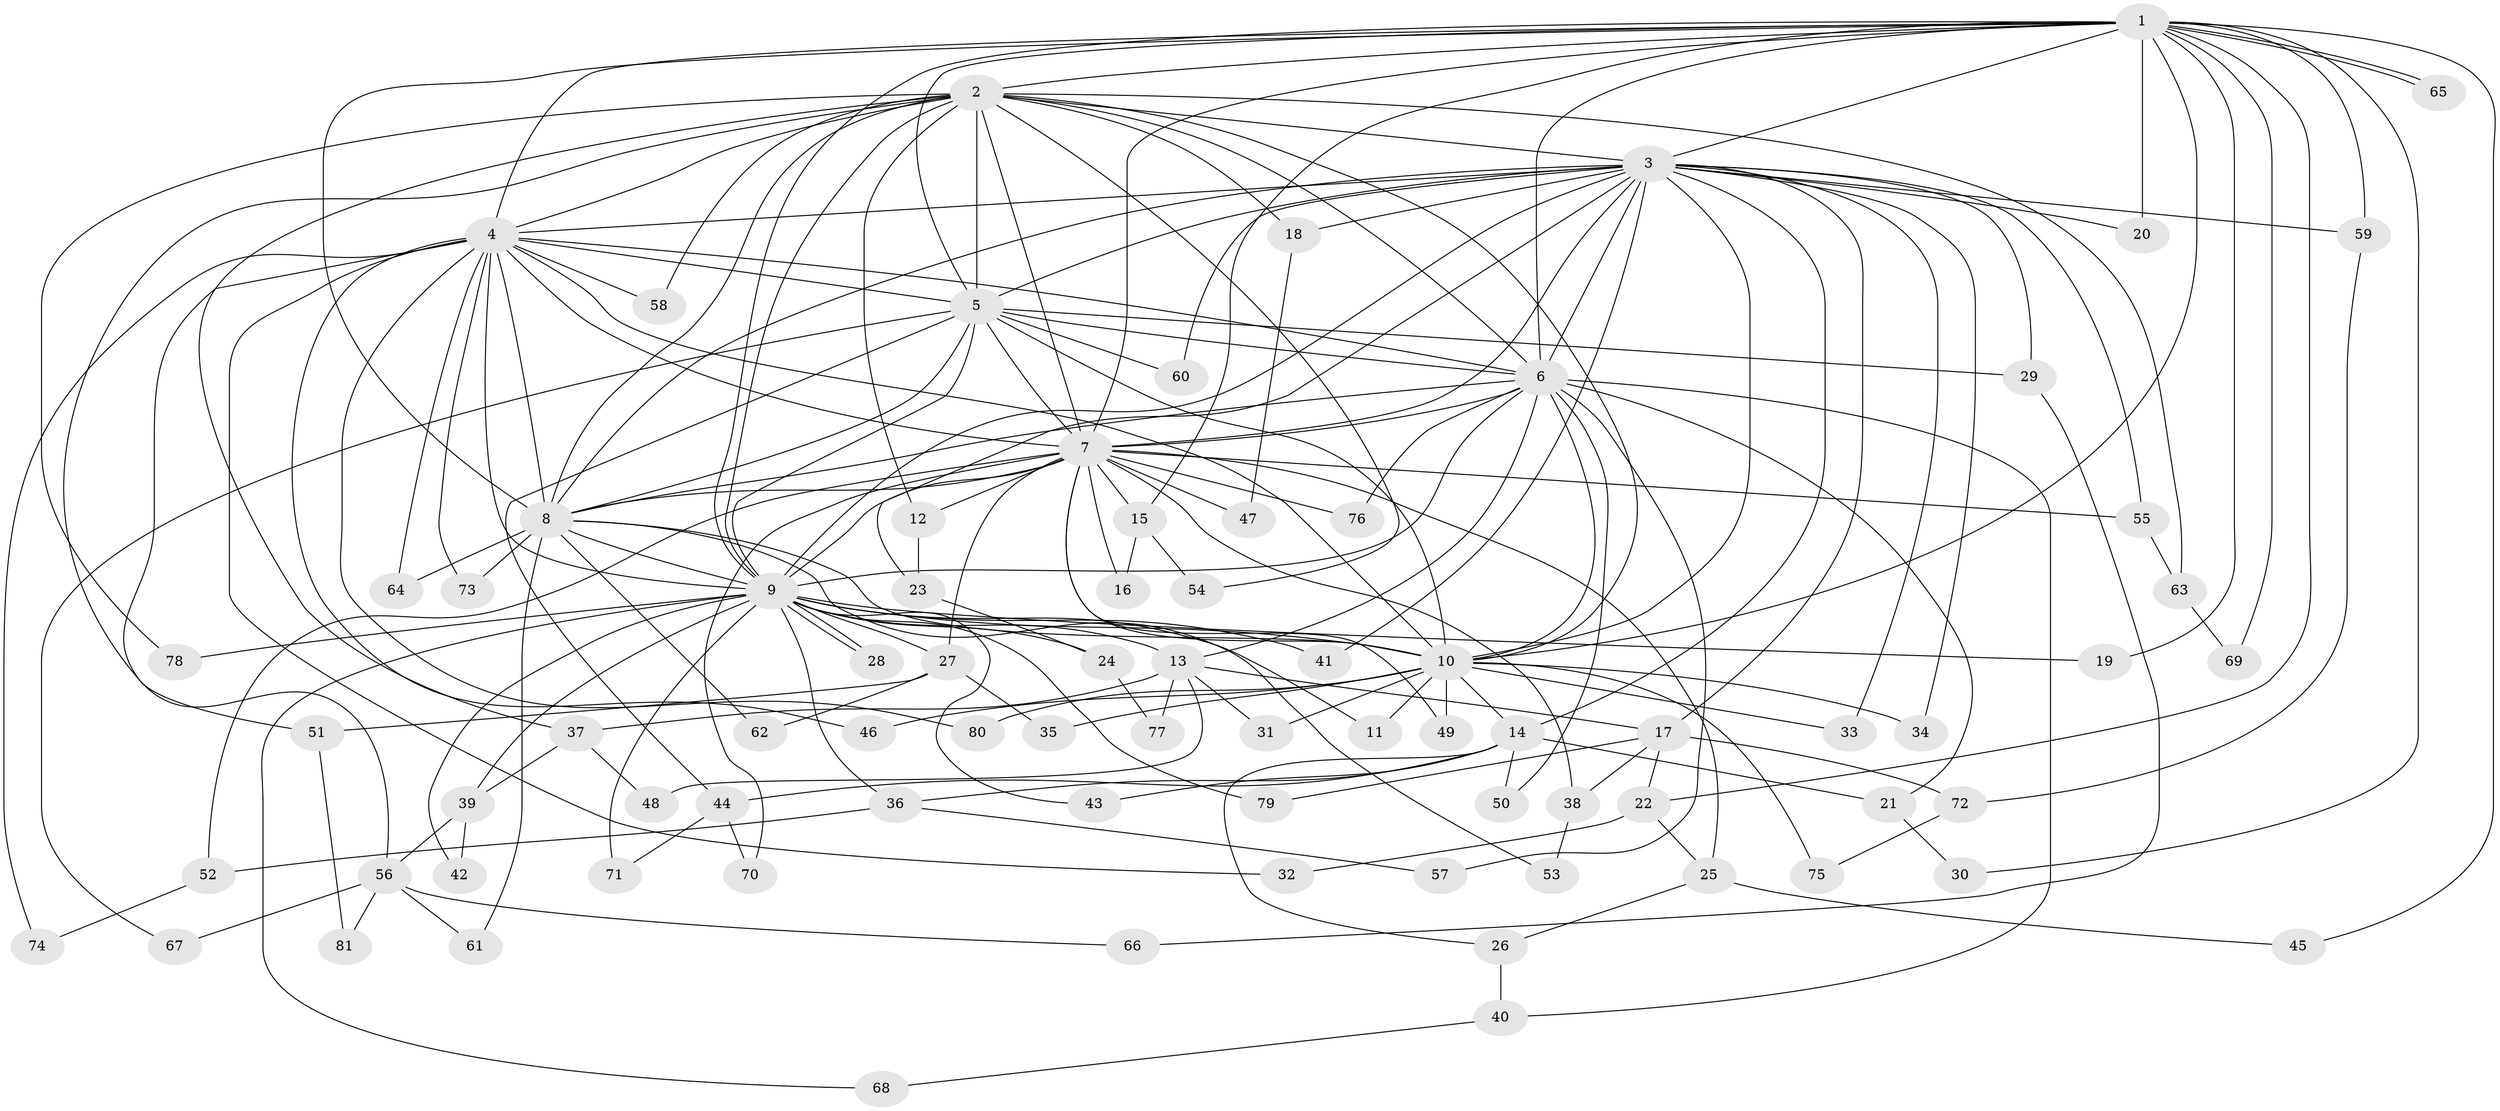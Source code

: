 // coarse degree distribution, {14: 0.020833333333333332, 23: 0.020833333333333332, 6: 0.041666666666666664, 2: 0.4791666666666667, 1: 0.22916666666666666, 3: 0.125, 4: 0.020833333333333332, 18: 0.020833333333333332, 7: 0.020833333333333332, 13: 0.020833333333333332}
// Generated by graph-tools (version 1.1) at 2025/48/03/04/25 21:48:02]
// undirected, 81 vertices, 187 edges
graph export_dot {
graph [start="1"]
  node [color=gray90,style=filled];
  1;
  2;
  3;
  4;
  5;
  6;
  7;
  8;
  9;
  10;
  11;
  12;
  13;
  14;
  15;
  16;
  17;
  18;
  19;
  20;
  21;
  22;
  23;
  24;
  25;
  26;
  27;
  28;
  29;
  30;
  31;
  32;
  33;
  34;
  35;
  36;
  37;
  38;
  39;
  40;
  41;
  42;
  43;
  44;
  45;
  46;
  47;
  48;
  49;
  50;
  51;
  52;
  53;
  54;
  55;
  56;
  57;
  58;
  59;
  60;
  61;
  62;
  63;
  64;
  65;
  66;
  67;
  68;
  69;
  70;
  71;
  72;
  73;
  74;
  75;
  76;
  77;
  78;
  79;
  80;
  81;
  1 -- 2;
  1 -- 3;
  1 -- 4;
  1 -- 5;
  1 -- 6;
  1 -- 7;
  1 -- 8;
  1 -- 9;
  1 -- 10;
  1 -- 15;
  1 -- 19;
  1 -- 20;
  1 -- 22;
  1 -- 30;
  1 -- 45;
  1 -- 59;
  1 -- 65;
  1 -- 65;
  1 -- 69;
  2 -- 3;
  2 -- 4;
  2 -- 5;
  2 -- 6;
  2 -- 7;
  2 -- 8;
  2 -- 9;
  2 -- 10;
  2 -- 12;
  2 -- 18;
  2 -- 37;
  2 -- 54;
  2 -- 56;
  2 -- 58;
  2 -- 63;
  2 -- 78;
  3 -- 4;
  3 -- 5;
  3 -- 6;
  3 -- 7;
  3 -- 8;
  3 -- 9;
  3 -- 10;
  3 -- 14;
  3 -- 17;
  3 -- 18;
  3 -- 20;
  3 -- 23;
  3 -- 29;
  3 -- 33;
  3 -- 34;
  3 -- 41;
  3 -- 55;
  3 -- 59;
  3 -- 60;
  4 -- 5;
  4 -- 6;
  4 -- 7;
  4 -- 8;
  4 -- 9;
  4 -- 10;
  4 -- 32;
  4 -- 46;
  4 -- 51;
  4 -- 58;
  4 -- 64;
  4 -- 73;
  4 -- 74;
  4 -- 80;
  5 -- 6;
  5 -- 7;
  5 -- 8;
  5 -- 9;
  5 -- 10;
  5 -- 29;
  5 -- 44;
  5 -- 60;
  5 -- 67;
  6 -- 7;
  6 -- 8;
  6 -- 9;
  6 -- 10;
  6 -- 13;
  6 -- 21;
  6 -- 40;
  6 -- 50;
  6 -- 57;
  6 -- 76;
  7 -- 8;
  7 -- 9;
  7 -- 10;
  7 -- 12;
  7 -- 15;
  7 -- 16;
  7 -- 25;
  7 -- 27;
  7 -- 38;
  7 -- 47;
  7 -- 49;
  7 -- 52;
  7 -- 55;
  7 -- 70;
  7 -- 76;
  8 -- 9;
  8 -- 10;
  8 -- 53;
  8 -- 61;
  8 -- 62;
  8 -- 64;
  8 -- 73;
  9 -- 10;
  9 -- 11;
  9 -- 13;
  9 -- 19;
  9 -- 24;
  9 -- 27;
  9 -- 28;
  9 -- 28;
  9 -- 36;
  9 -- 39;
  9 -- 41;
  9 -- 42;
  9 -- 43;
  9 -- 68;
  9 -- 71;
  9 -- 78;
  9 -- 79;
  10 -- 11;
  10 -- 14;
  10 -- 31;
  10 -- 33;
  10 -- 34;
  10 -- 35;
  10 -- 46;
  10 -- 49;
  10 -- 75;
  10 -- 80;
  12 -- 23;
  13 -- 17;
  13 -- 31;
  13 -- 37;
  13 -- 48;
  13 -- 77;
  14 -- 21;
  14 -- 26;
  14 -- 36;
  14 -- 43;
  14 -- 44;
  14 -- 50;
  15 -- 16;
  15 -- 54;
  17 -- 22;
  17 -- 38;
  17 -- 72;
  17 -- 79;
  18 -- 47;
  21 -- 30;
  22 -- 25;
  22 -- 32;
  23 -- 24;
  24 -- 77;
  25 -- 26;
  25 -- 45;
  26 -- 40;
  27 -- 35;
  27 -- 51;
  27 -- 62;
  29 -- 66;
  36 -- 52;
  36 -- 57;
  37 -- 39;
  37 -- 48;
  38 -- 53;
  39 -- 42;
  39 -- 56;
  40 -- 68;
  44 -- 70;
  44 -- 71;
  51 -- 81;
  52 -- 74;
  55 -- 63;
  56 -- 61;
  56 -- 66;
  56 -- 67;
  56 -- 81;
  59 -- 72;
  63 -- 69;
  72 -- 75;
}
